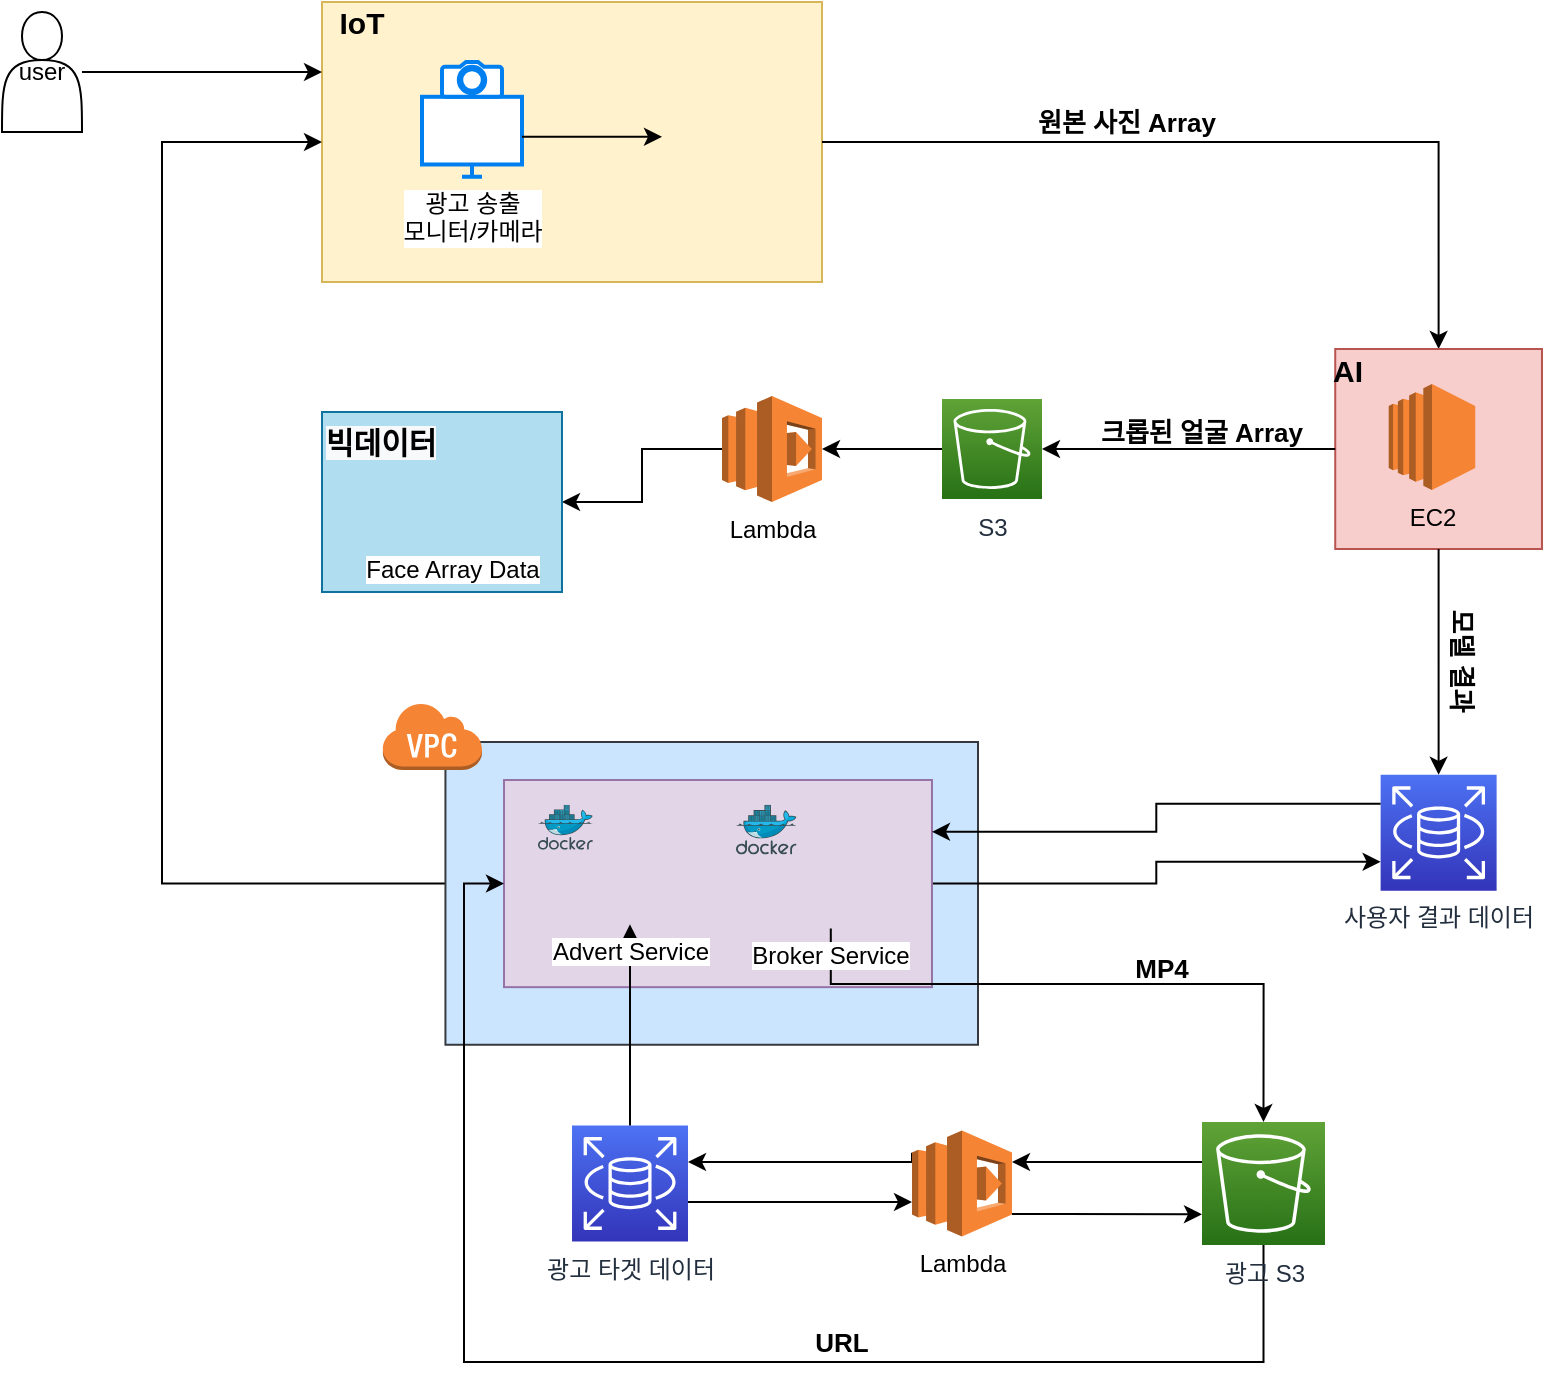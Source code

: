 <mxfile version="14.6.9" type="github">
  <diagram id="4jmj68S6x0aWC6QBNpU3" name="Page-1">
    <mxGraphModel dx="2310" dy="783" grid="1" gridSize="10" guides="1" tooltips="1" connect="1" arrows="1" fold="1" page="1" pageScale="1" pageWidth="827" pageHeight="1169" math="0" shadow="0">
      <root>
        <mxCell id="0" />
        <mxCell id="1" parent="0" />
        <mxCell id="S41EmsYhFSiwo2YFThPy-27" style="edgeStyle=orthogonalEdgeStyle;rounded=0;orthogonalLoop=1;jettySize=auto;html=1;entryX=1;entryY=0.5;entryDx=0;entryDy=0;entryPerimeter=0;" parent="1" source="S41EmsYhFSiwo2YFThPy-5" edge="1" target="DXnudtvR5dX2Be4HC8nd-4">
          <mxGeometry relative="1" as="geometry">
            <mxPoint x="321" y="304.5" as="targetPoint" />
          </mxGeometry>
        </mxCell>
        <mxCell id="S41EmsYhFSiwo2YFThPy-5" value="S3" style="points=[[0,0,0],[0.25,0,0],[0.5,0,0],[0.75,0,0],[1,0,0],[0,1,0],[0.25,1,0],[0.5,1,0],[0.75,1,0],[1,1,0],[0,0.25,0],[0,0.5,0],[0,0.75,0],[1,0.25,0],[1,0.5,0],[1,0.75,0]];outlineConnect=0;fontColor=#232F3E;gradientColor=#60A337;gradientDirection=north;fillColor=#277116;strokeColor=#ffffff;dashed=0;verticalLabelPosition=bottom;verticalAlign=top;align=center;html=1;fontSize=12;fontStyle=0;aspect=fixed;shape=mxgraph.aws4.resourceIcon;resIcon=mxgraph.aws4.s3;" parent="1" vertex="1">
          <mxGeometry x="380" y="278.5" width="50" height="50" as="geometry" />
        </mxCell>
        <mxCell id="S41EmsYhFSiwo2YFThPy-23" value="" style="group" parent="1" vertex="1" connectable="0">
          <mxGeometry x="70" y="80" width="250" height="140" as="geometry" />
        </mxCell>
        <mxCell id="S41EmsYhFSiwo2YFThPy-12" value="" style="rounded=0;whiteSpace=wrap;html=1;fillColor=#fff2cc;strokeColor=#d6b656;" parent="S41EmsYhFSiwo2YFThPy-23" vertex="1">
          <mxGeometry width="250" height="140" as="geometry" />
        </mxCell>
        <mxCell id="S41EmsYhFSiwo2YFThPy-3" value="" style="group" parent="S41EmsYhFSiwo2YFThPy-23" vertex="1" connectable="0">
          <mxGeometry x="50" y="30" width="50" height="57.4" as="geometry" />
        </mxCell>
        <mxCell id="S41EmsYhFSiwo2YFThPy-1" value="광고 송출 &lt;br&gt;모니터/카메라" style="html=1;verticalLabelPosition=bottom;align=center;labelBackgroundColor=#ffffff;verticalAlign=top;strokeWidth=2;strokeColor=#0080F0;shadow=0;dashed=0;shape=mxgraph.ios7.icons.monitor;" parent="S41EmsYhFSiwo2YFThPy-3" vertex="1">
          <mxGeometry y="17.4" width="50" height="40" as="geometry" />
        </mxCell>
        <mxCell id="S41EmsYhFSiwo2YFThPy-2" value="" style="html=1;verticalLabelPosition=bottom;align=center;labelBackgroundColor=#ffffff;verticalAlign=top;strokeWidth=2;strokeColor=#0080F0;shadow=0;dashed=0;shape=mxgraph.ios7.icons.camera;" parent="S41EmsYhFSiwo2YFThPy-3" vertex="1">
          <mxGeometry x="10" width="30" height="17.4" as="geometry" />
        </mxCell>
        <mxCell id="S41EmsYhFSiwo2YFThPy-8" value="" style="shape=image;html=1;verticalAlign=top;verticalLabelPosition=bottom;labelBackgroundColor=#ffffff;imageAspect=0;aspect=fixed;image=https://cdn4.iconfinder.com/data/icons/logos-and-brands/512/272_Raspberry_Pi_logo-128.png" parent="S41EmsYhFSiwo2YFThPy-23" vertex="1">
          <mxGeometry x="170" y="34.9" width="65" height="65" as="geometry" />
        </mxCell>
        <mxCell id="S41EmsYhFSiwo2YFThPy-9" style="edgeStyle=orthogonalEdgeStyle;rounded=0;orthogonalLoop=1;jettySize=auto;html=1;entryX=0;entryY=0.5;entryDx=0;entryDy=0;" parent="S41EmsYhFSiwo2YFThPy-23" source="S41EmsYhFSiwo2YFThPy-1" target="S41EmsYhFSiwo2YFThPy-8" edge="1">
          <mxGeometry relative="1" as="geometry" />
        </mxCell>
        <mxCell id="S41EmsYhFSiwo2YFThPy-14" value="&lt;font style=&quot;font-size: 15px&quot;&gt;&lt;b&gt;IoT&lt;/b&gt;&lt;/font&gt;" style="text;html=1;fillColor=none;align=center;verticalAlign=middle;whiteSpace=wrap;rounded=0;" parent="S41EmsYhFSiwo2YFThPy-23" vertex="1">
          <mxGeometry width="40" height="20" as="geometry" />
        </mxCell>
        <mxCell id="S41EmsYhFSiwo2YFThPy-24" style="edgeStyle=orthogonalEdgeStyle;rounded=0;orthogonalLoop=1;jettySize=auto;html=1;entryX=0.5;entryY=0;entryDx=0;entryDy=0;" parent="1" source="S41EmsYhFSiwo2YFThPy-12" target="S41EmsYhFSiwo2YFThPy-19" edge="1">
          <mxGeometry relative="1" as="geometry">
            <mxPoint x="429" y="150.0" as="targetPoint" />
          </mxGeometry>
        </mxCell>
        <mxCell id="S41EmsYhFSiwo2YFThPy-32" style="edgeStyle=orthogonalEdgeStyle;rounded=0;orthogonalLoop=1;jettySize=auto;html=1;entryX=1;entryY=0.5;entryDx=0;entryDy=0;exitX=0;exitY=0.5;exitDx=0;exitDy=0;exitPerimeter=0;" parent="1" target="S41EmsYhFSiwo2YFThPy-30" edge="1" source="DXnudtvR5dX2Be4HC8nd-4">
          <mxGeometry relative="1" as="geometry">
            <mxPoint x="270" y="304.5" as="sourcePoint" />
          </mxGeometry>
        </mxCell>
        <mxCell id="S41EmsYhFSiwo2YFThPy-33" value="" style="group;fillColor=#60a917;strokeColor=#2D7600;fontColor=#ffffff;" parent="1" vertex="1" connectable="0">
          <mxGeometry x="70" y="285" width="120" height="90" as="geometry" />
        </mxCell>
        <mxCell id="S41EmsYhFSiwo2YFThPy-30" value="" style="rounded=0;whiteSpace=wrap;html=1;strokeColor=#10739e;fillColor=#b1ddf0;" parent="S41EmsYhFSiwo2YFThPy-33" vertex="1">
          <mxGeometry width="120" height="90" as="geometry" />
        </mxCell>
        <mxCell id="S41EmsYhFSiwo2YFThPy-31" value="&lt;b style=&quot;color: rgb(0 , 0 , 0) ; font-family: &amp;#34;helvetica&amp;#34; ; font-size: 15px ; font-style: normal ; letter-spacing: normal ; text-align: center ; text-indent: 0px ; text-transform: none ; word-spacing: 0px ; background-color: rgb(248 , 249 , 250)&quot;&gt;빅데이터&lt;/b&gt;" style="text;whiteSpace=wrap;html=1;" parent="S41EmsYhFSiwo2YFThPy-33" vertex="1">
          <mxGeometry width="70" height="30" as="geometry" />
        </mxCell>
        <mxCell id="DXnudtvR5dX2Be4HC8nd-5" value="Face Array Data" style="shape=image;html=1;verticalAlign=top;verticalLabelPosition=bottom;labelBackgroundColor=#ffffff;imageAspect=0;aspect=fixed;image=https://cdn4.iconfinder.com/data/icons/logos-3/181/MySQL-128.png" parent="S41EmsYhFSiwo2YFThPy-33" vertex="1">
          <mxGeometry x="40" y="15" width="50" height="50" as="geometry" />
        </mxCell>
        <mxCell id="DXnudtvR5dX2Be4HC8nd-27" style="edgeStyle=orthogonalEdgeStyle;rounded=0;orthogonalLoop=1;jettySize=auto;html=1;" parent="1" source="S41EmsYhFSiwo2YFThPy-80" target="DXnudtvR5dX2Be4HC8nd-26" edge="1">
          <mxGeometry relative="1" as="geometry">
            <Array as="points">
              <mxPoint x="440" y="660" />
              <mxPoint x="440" y="660" />
            </Array>
          </mxGeometry>
        </mxCell>
        <mxCell id="S41EmsYhFSiwo2YFThPy-84" style="edgeStyle=orthogonalEdgeStyle;rounded=0;orthogonalLoop=1;jettySize=auto;html=1;entryX=0;entryY=0.5;entryDx=0;entryDy=0;" parent="1" source="S41EmsYhFSiwo2YFThPy-77" target="S41EmsYhFSiwo2YFThPy-12" edge="1">
          <mxGeometry relative="1" as="geometry">
            <Array as="points">
              <mxPoint x="-10" y="150" />
            </Array>
          </mxGeometry>
        </mxCell>
        <mxCell id="S41EmsYhFSiwo2YFThPy-96" style="edgeStyle=orthogonalEdgeStyle;rounded=0;orthogonalLoop=1;jettySize=auto;html=1;entryX=0;entryY=0.25;entryDx=0;entryDy=0;" parent="1" source="S41EmsYhFSiwo2YFThPy-85" target="S41EmsYhFSiwo2YFThPy-12" edge="1">
          <mxGeometry relative="1" as="geometry" />
        </mxCell>
        <mxCell id="S41EmsYhFSiwo2YFThPy-85" value="user" style="shape=actor;whiteSpace=wrap;html=1;strokeColor=#000000;" parent="1" vertex="1">
          <mxGeometry x="-90" y="85" width="40" height="60" as="geometry" />
        </mxCell>
        <mxCell id="DXnudtvR5dX2Be4HC8nd-4" value="Lambda" style="outlineConnect=0;dashed=0;verticalLabelPosition=bottom;verticalAlign=top;align=center;html=1;shape=mxgraph.aws3.lambda;fillColor=#F58534;gradientColor=none;" parent="1" vertex="1">
          <mxGeometry x="270" y="277" width="50" height="53" as="geometry" />
        </mxCell>
        <mxCell id="DXnudtvR5dX2Be4HC8nd-8" value="" style="group" parent="1" vertex="1" connectable="0">
          <mxGeometry x="570" y="253.5" width="110" height="101" as="geometry" />
        </mxCell>
        <mxCell id="S41EmsYhFSiwo2YFThPy-19" value="" style="rounded=0;whiteSpace=wrap;html=1;strokeColor=#b85450;fillColor=#f8cecc;" parent="DXnudtvR5dX2Be4HC8nd-8" vertex="1">
          <mxGeometry x="6.62" width="103.37" height="100" as="geometry" />
        </mxCell>
        <mxCell id="DXnudtvR5dX2Be4HC8nd-7" value="" style="group" parent="DXnudtvR5dX2Be4HC8nd-8" vertex="1" connectable="0">
          <mxGeometry width="110" height="101" as="geometry" />
        </mxCell>
        <mxCell id="S41EmsYhFSiwo2YFThPy-17" value="EC2" style="outlineConnect=0;dashed=0;verticalLabelPosition=bottom;verticalAlign=top;align=center;html=1;shape=mxgraph.aws3.ec2;fillColor=#F58534;gradientColor=none;strokeColor=#000000;" parent="DXnudtvR5dX2Be4HC8nd-7" vertex="1">
          <mxGeometry x="33.37" y="17.5" width="43.25" height="53" as="geometry" />
        </mxCell>
        <mxCell id="S41EmsYhFSiwo2YFThPy-20" value="&lt;font style=&quot;font-size: 15px&quot;&gt;&lt;b&gt;AI&lt;/b&gt;&lt;/font&gt;" style="text;html=1;fillColor=none;align=center;verticalAlign=middle;whiteSpace=wrap;rounded=0;" parent="DXnudtvR5dX2Be4HC8nd-7" vertex="1">
          <mxGeometry x="-6.63" width="40" height="20" as="geometry" />
        </mxCell>
        <mxCell id="DXnudtvR5dX2Be4HC8nd-9" style="edgeStyle=orthogonalEdgeStyle;rounded=0;orthogonalLoop=1;jettySize=auto;html=1;entryX=1;entryY=0.5;entryDx=0;entryDy=0;entryPerimeter=0;" parent="1" source="S41EmsYhFSiwo2YFThPy-19" target="S41EmsYhFSiwo2YFThPy-5" edge="1">
          <mxGeometry relative="1" as="geometry" />
        </mxCell>
        <mxCell id="DXnudtvR5dX2Be4HC8nd-1" value="사용자 결과 데이터" style="points=[[0,0,0],[0.25,0,0],[0.5,0,0],[0.75,0,0],[1,0,0],[0,1,0],[0.25,1,0],[0.5,1,0],[0.75,1,0],[1,1,0],[0,0.25,0],[0,0.5,0],[0,0.75,0],[1,0.25,0],[1,0.5,0],[1,0.75,0]];outlineConnect=0;fontColor=#232F3E;gradientColor=#4D72F3;gradientDirection=north;fillColor=#3334B9;strokeColor=#ffffff;dashed=0;verticalLabelPosition=bottom;verticalAlign=top;align=center;html=1;fontSize=12;fontStyle=0;aspect=fixed;shape=mxgraph.aws4.resourceIcon;resIcon=mxgraph.aws4.rds;" parent="1" vertex="1">
          <mxGeometry x="599.31" y="466.38" width="58" height="58" as="geometry" />
        </mxCell>
        <mxCell id="DXnudtvR5dX2Be4HC8nd-11" value="&lt;font size=&quot;1&quot;&gt;&lt;b style=&quot;font-size: 13px&quot;&gt;원본 사진 Array&lt;/b&gt;&lt;/font&gt;" style="text;html=1;strokeColor=none;fillColor=none;align=center;verticalAlign=middle;whiteSpace=wrap;rounded=0;" parent="1" vertex="1">
          <mxGeometry x="415" y="130" width="115" height="20" as="geometry" />
        </mxCell>
        <mxCell id="DXnudtvR5dX2Be4HC8nd-13" value="&lt;font size=&quot;1&quot;&gt;&lt;b style=&quot;font-size: 13px&quot;&gt;크롭된 얼굴 Array&lt;/b&gt;&lt;/font&gt;" style="text;html=1;strokeColor=none;fillColor=none;align=center;verticalAlign=middle;whiteSpace=wrap;rounded=0;" parent="1" vertex="1">
          <mxGeometry x="450" y="285" width="120" height="20" as="geometry" />
        </mxCell>
        <mxCell id="Kp3XH4Vz7mRY24MmQapw-2" style="edgeStyle=orthogonalEdgeStyle;rounded=0;orthogonalLoop=1;jettySize=auto;html=1;" edge="1" parent="1" source="DXnudtvR5dX2Be4HC8nd-2" target="DXnudtvR5dX2Be4HC8nd-26">
          <mxGeometry relative="1" as="geometry">
            <Array as="points">
              <mxPoint x="310" y="680" />
              <mxPoint x="310" y="680" />
            </Array>
          </mxGeometry>
        </mxCell>
        <mxCell id="DXnudtvR5dX2Be4HC8nd-2" value="광고 타겟 데이터" style="points=[[0,0,0],[0.25,0,0],[0.5,0,0],[0.75,0,0],[1,0,0],[0,1,0],[0.25,1,0],[0.5,1,0],[0.75,1,0],[1,1,0],[0,0.25,0],[0,0.5,0],[0,0.75,0],[1,0.25,0],[1,0.5,0],[1,0.75,0]];outlineConnect=0;fontColor=#232F3E;gradientColor=#4D72F3;gradientDirection=north;fillColor=#3334B9;strokeColor=#ffffff;dashed=0;verticalLabelPosition=bottom;verticalAlign=top;align=center;html=1;fontSize=12;fontStyle=0;aspect=fixed;shape=mxgraph.aws4.resourceIcon;resIcon=mxgraph.aws4.rds;" parent="1" vertex="1">
          <mxGeometry x="195.01" y="641.75" width="58" height="58" as="geometry" />
        </mxCell>
        <mxCell id="DXnudtvR5dX2Be4HC8nd-28" style="edgeStyle=orthogonalEdgeStyle;rounded=0;orthogonalLoop=1;jettySize=auto;html=1;exitX=0;exitY=0.21;exitDx=0;exitDy=0;exitPerimeter=0;" parent="1" source="DXnudtvR5dX2Be4HC8nd-26" target="DXnudtvR5dX2Be4HC8nd-2" edge="1">
          <mxGeometry relative="1" as="geometry">
            <Array as="points">
              <mxPoint x="365" y="660" />
            </Array>
          </mxGeometry>
        </mxCell>
        <mxCell id="Kp3XH4Vz7mRY24MmQapw-3" style="edgeStyle=orthogonalEdgeStyle;rounded=0;orthogonalLoop=1;jettySize=auto;html=1;entryX=0;entryY=0.75;entryDx=0;entryDy=0;entryPerimeter=0;" edge="1" parent="1" source="DXnudtvR5dX2Be4HC8nd-26" target="S41EmsYhFSiwo2YFThPy-80">
          <mxGeometry relative="1" as="geometry">
            <Array as="points">
              <mxPoint x="440" y="686" />
              <mxPoint x="440" y="686" />
            </Array>
          </mxGeometry>
        </mxCell>
        <mxCell id="DXnudtvR5dX2Be4HC8nd-26" value="Lambda" style="outlineConnect=0;dashed=0;verticalLabelPosition=bottom;verticalAlign=top;align=center;html=1;shape=mxgraph.aws3.lambda;fillColor=#F58534;gradientColor=none;" parent="1" vertex="1">
          <mxGeometry x="365" y="644.25" width="50" height="53" as="geometry" />
        </mxCell>
        <mxCell id="DXnudtvR5dX2Be4HC8nd-29" style="edgeStyle=orthogonalEdgeStyle;rounded=0;orthogonalLoop=1;jettySize=auto;html=1;entryX=0.5;entryY=0;entryDx=0;entryDy=0;entryPerimeter=0;" parent="1" source="S41EmsYhFSiwo2YFThPy-19" target="DXnudtvR5dX2Be4HC8nd-1" edge="1">
          <mxGeometry relative="1" as="geometry" />
        </mxCell>
        <mxCell id="S41EmsYhFSiwo2YFThPy-103" value="" style="rounded=0;whiteSpace=wrap;html=1;fillColor=#cce5ff;strokeColor=#36393d;" parent="1" vertex="1">
          <mxGeometry x="131.72" y="450" width="266.28" height="151.38" as="geometry" />
        </mxCell>
        <mxCell id="Kp3XH4Vz7mRY24MmQapw-1" style="edgeStyle=orthogonalEdgeStyle;rounded=0;orthogonalLoop=1;jettySize=auto;html=1;entryX=0;entryY=0.75;entryDx=0;entryDy=0;entryPerimeter=0;" edge="1" parent="1" source="S41EmsYhFSiwo2YFThPy-77" target="DXnudtvR5dX2Be4HC8nd-1">
          <mxGeometry relative="1" as="geometry" />
        </mxCell>
        <mxCell id="S41EmsYhFSiwo2YFThPy-77" value="" style="rounded=0;whiteSpace=wrap;html=1;strokeColor=#9673a6;fillColor=#e1d5e7;" parent="1" vertex="1">
          <mxGeometry x="161" y="469" width="213.99" height="103.58" as="geometry" />
        </mxCell>
        <mxCell id="S41EmsYhFSiwo2YFThPy-46" value="" style="aspect=fixed;html=1;points=[];align=center;image;fontSize=12;image=img/lib/mscae/Docker.svg;strokeColor=#000000;" parent="1" vertex="1">
          <mxGeometry x="178" y="481.38" width="27.444" height="22.507" as="geometry" />
        </mxCell>
        <mxCell id="S41EmsYhFSiwo2YFThPy-104" value="" style="outlineConnect=0;dashed=0;verticalLabelPosition=bottom;verticalAlign=top;align=center;html=1;shape=mxgraph.aws3.virtual_private_cloud;fillColor=#F58534;gradientColor=none;strokeColor=#000000;" parent="1" vertex="1">
          <mxGeometry x="100" y="430" width="50" height="34" as="geometry" />
        </mxCell>
        <mxCell id="DXnudtvR5dX2Be4HC8nd-23" style="edgeStyle=orthogonalEdgeStyle;rounded=0;orthogonalLoop=1;jettySize=auto;html=1;entryX=0.5;entryY=0;entryDx=0;entryDy=0;entryPerimeter=0;" parent="1" source="S41EmsYhFSiwo2YFThPy-53" target="S41EmsYhFSiwo2YFThPy-80" edge="1">
          <mxGeometry relative="1" as="geometry">
            <Array as="points">
              <mxPoint x="324" y="571" />
              <mxPoint x="541" y="571" />
            </Array>
          </mxGeometry>
        </mxCell>
        <mxCell id="S41EmsYhFSiwo2YFThPy-61" value="" style="group" parent="1" vertex="1" connectable="0">
          <mxGeometry x="277" y="481.38" width="80" height="61.92" as="geometry" />
        </mxCell>
        <mxCell id="S41EmsYhFSiwo2YFThPy-75" value="" style="group" parent="S41EmsYhFSiwo2YFThPy-61" vertex="1" connectable="0">
          <mxGeometry width="70" height="61.92" as="geometry" />
        </mxCell>
        <mxCell id="S41EmsYhFSiwo2YFThPy-52" value="" style="aspect=fixed;html=1;points=[];align=center;image;fontSize=12;image=img/lib/mscae/Docker.svg;strokeColor=#000000;" parent="S41EmsYhFSiwo2YFThPy-75" vertex="1">
          <mxGeometry width="30.289" height="24.84" as="geometry" />
        </mxCell>
        <mxCell id="S41EmsYhFSiwo2YFThPy-53" value="Broker Service" style="shape=image;html=1;verticalAlign=top;verticalLabelPosition=bottom;labelBackgroundColor=#ffffff;imageAspect=0;aspect=fixed;image=https://cdn4.iconfinder.com/data/icons/logos-brands-5/24/flask-128.png;strokeColor=#000000;" parent="S41EmsYhFSiwo2YFThPy-75" vertex="1">
          <mxGeometry x="24.893" y="16.898" width="45.022" height="45.022" as="geometry" />
        </mxCell>
        <mxCell id="DXnudtvR5dX2Be4HC8nd-31" style="edgeStyle=orthogonalEdgeStyle;rounded=0;orthogonalLoop=1;jettySize=auto;html=1;entryX=0.5;entryY=1;entryDx=0;entryDy=0;" parent="1" source="DXnudtvR5dX2Be4HC8nd-2" target="S41EmsYhFSiwo2YFThPy-47" edge="1">
          <mxGeometry relative="1" as="geometry" />
        </mxCell>
        <mxCell id="S41EmsYhFSiwo2YFThPy-47" value="Advert Service" style="shape=image;html=1;verticalAlign=top;verticalLabelPosition=bottom;labelBackgroundColor=#ffffff;imageAspect=0;aspect=fixed;image=https://cdn4.iconfinder.com/data/icons/logos-brands-5/24/flask-128.png;strokeColor=#000000;" parent="1" vertex="1">
          <mxGeometry x="203.608" y="500.389" width="40.794" height="40.794" as="geometry" />
        </mxCell>
        <mxCell id="DXnudtvR5dX2Be4HC8nd-32" style="edgeStyle=orthogonalEdgeStyle;rounded=0;orthogonalLoop=1;jettySize=auto;html=1;entryX=0;entryY=0.5;entryDx=0;entryDy=0;" parent="1" source="S41EmsYhFSiwo2YFThPy-80" target="S41EmsYhFSiwo2YFThPy-77" edge="1">
          <mxGeometry relative="1" as="geometry">
            <Array as="points">
              <mxPoint x="541" y="760" />
              <mxPoint x="141" y="760" />
              <mxPoint x="141" y="521" />
            </Array>
          </mxGeometry>
        </mxCell>
        <mxCell id="DXnudtvR5dX2Be4HC8nd-36" value="&lt;font size=&quot;1&quot;&gt;&lt;b style=&quot;font-size: 13px&quot;&gt;URL&lt;/b&gt;&lt;/font&gt;" style="text;html=1;strokeColor=none;fillColor=none;align=center;verticalAlign=middle;whiteSpace=wrap;rounded=0;" parent="1" vertex="1">
          <mxGeometry x="310" y="740" width="40" height="20" as="geometry" />
        </mxCell>
        <mxCell id="S41EmsYhFSiwo2YFThPy-80" value="광고 S3" style="points=[[0,0,0],[0.25,0,0],[0.5,0,0],[0.75,0,0],[1,0,0],[0,1,0],[0.25,1,0],[0.5,1,0],[0.75,1,0],[1,1,0],[0,0.25,0],[0,0.5,0],[0,0.75,0],[1,0.25,0],[1,0.5,0],[1,0.75,0]];outlineConnect=0;fontColor=#232F3E;gradientColor=#60A337;gradientDirection=north;fillColor=#277116;strokeColor=#ffffff;dashed=0;verticalLabelPosition=bottom;verticalAlign=top;align=center;html=1;fontSize=12;fontStyle=0;aspect=fixed;shape=mxgraph.aws4.resourceIcon;resIcon=mxgraph.aws4.s3;" parent="1" vertex="1">
          <mxGeometry x="510" y="640" width="61.5" height="61.5" as="geometry" />
        </mxCell>
        <mxCell id="DXnudtvR5dX2Be4HC8nd-37" value="&lt;b&gt;&lt;font style=&quot;font-size: 13px&quot;&gt;MP4&lt;/font&gt;&lt;/b&gt;" style="text;html=1;strokeColor=none;fillColor=none;align=center;verticalAlign=middle;whiteSpace=wrap;rounded=0;" parent="1" vertex="1">
          <mxGeometry x="470" y="552.58" width="40" height="20" as="geometry" />
        </mxCell>
        <mxCell id="DXnudtvR5dX2Be4HC8nd-30" style="edgeStyle=orthogonalEdgeStyle;rounded=0;orthogonalLoop=1;jettySize=auto;html=1;entryX=1;entryY=0.25;entryDx=0;entryDy=0;exitX=0;exitY=0.25;exitDx=0;exitDy=0;exitPerimeter=0;" parent="1" source="DXnudtvR5dX2Be4HC8nd-1" target="S41EmsYhFSiwo2YFThPy-77" edge="1">
          <mxGeometry relative="1" as="geometry" />
        </mxCell>
        <mxCell id="DXnudtvR5dX2Be4HC8nd-38" value="&lt;b&gt;&lt;font style=&quot;font-size: 13px&quot;&gt;모델 결과&lt;/font&gt;&lt;/b&gt;" style="text;html=1;strokeColor=none;fillColor=none;align=center;verticalAlign=middle;whiteSpace=wrap;rounded=0;rotation=90;" parent="1" vertex="1">
          <mxGeometry x="600" y="400" width="80" height="20" as="geometry" />
        </mxCell>
      </root>
    </mxGraphModel>
  </diagram>
</mxfile>
